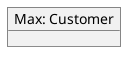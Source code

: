 @startuml Aufgabe 2 b1)

skinparam classAttributeIconSize 0

object "Max: Customer" as max

@enduml
